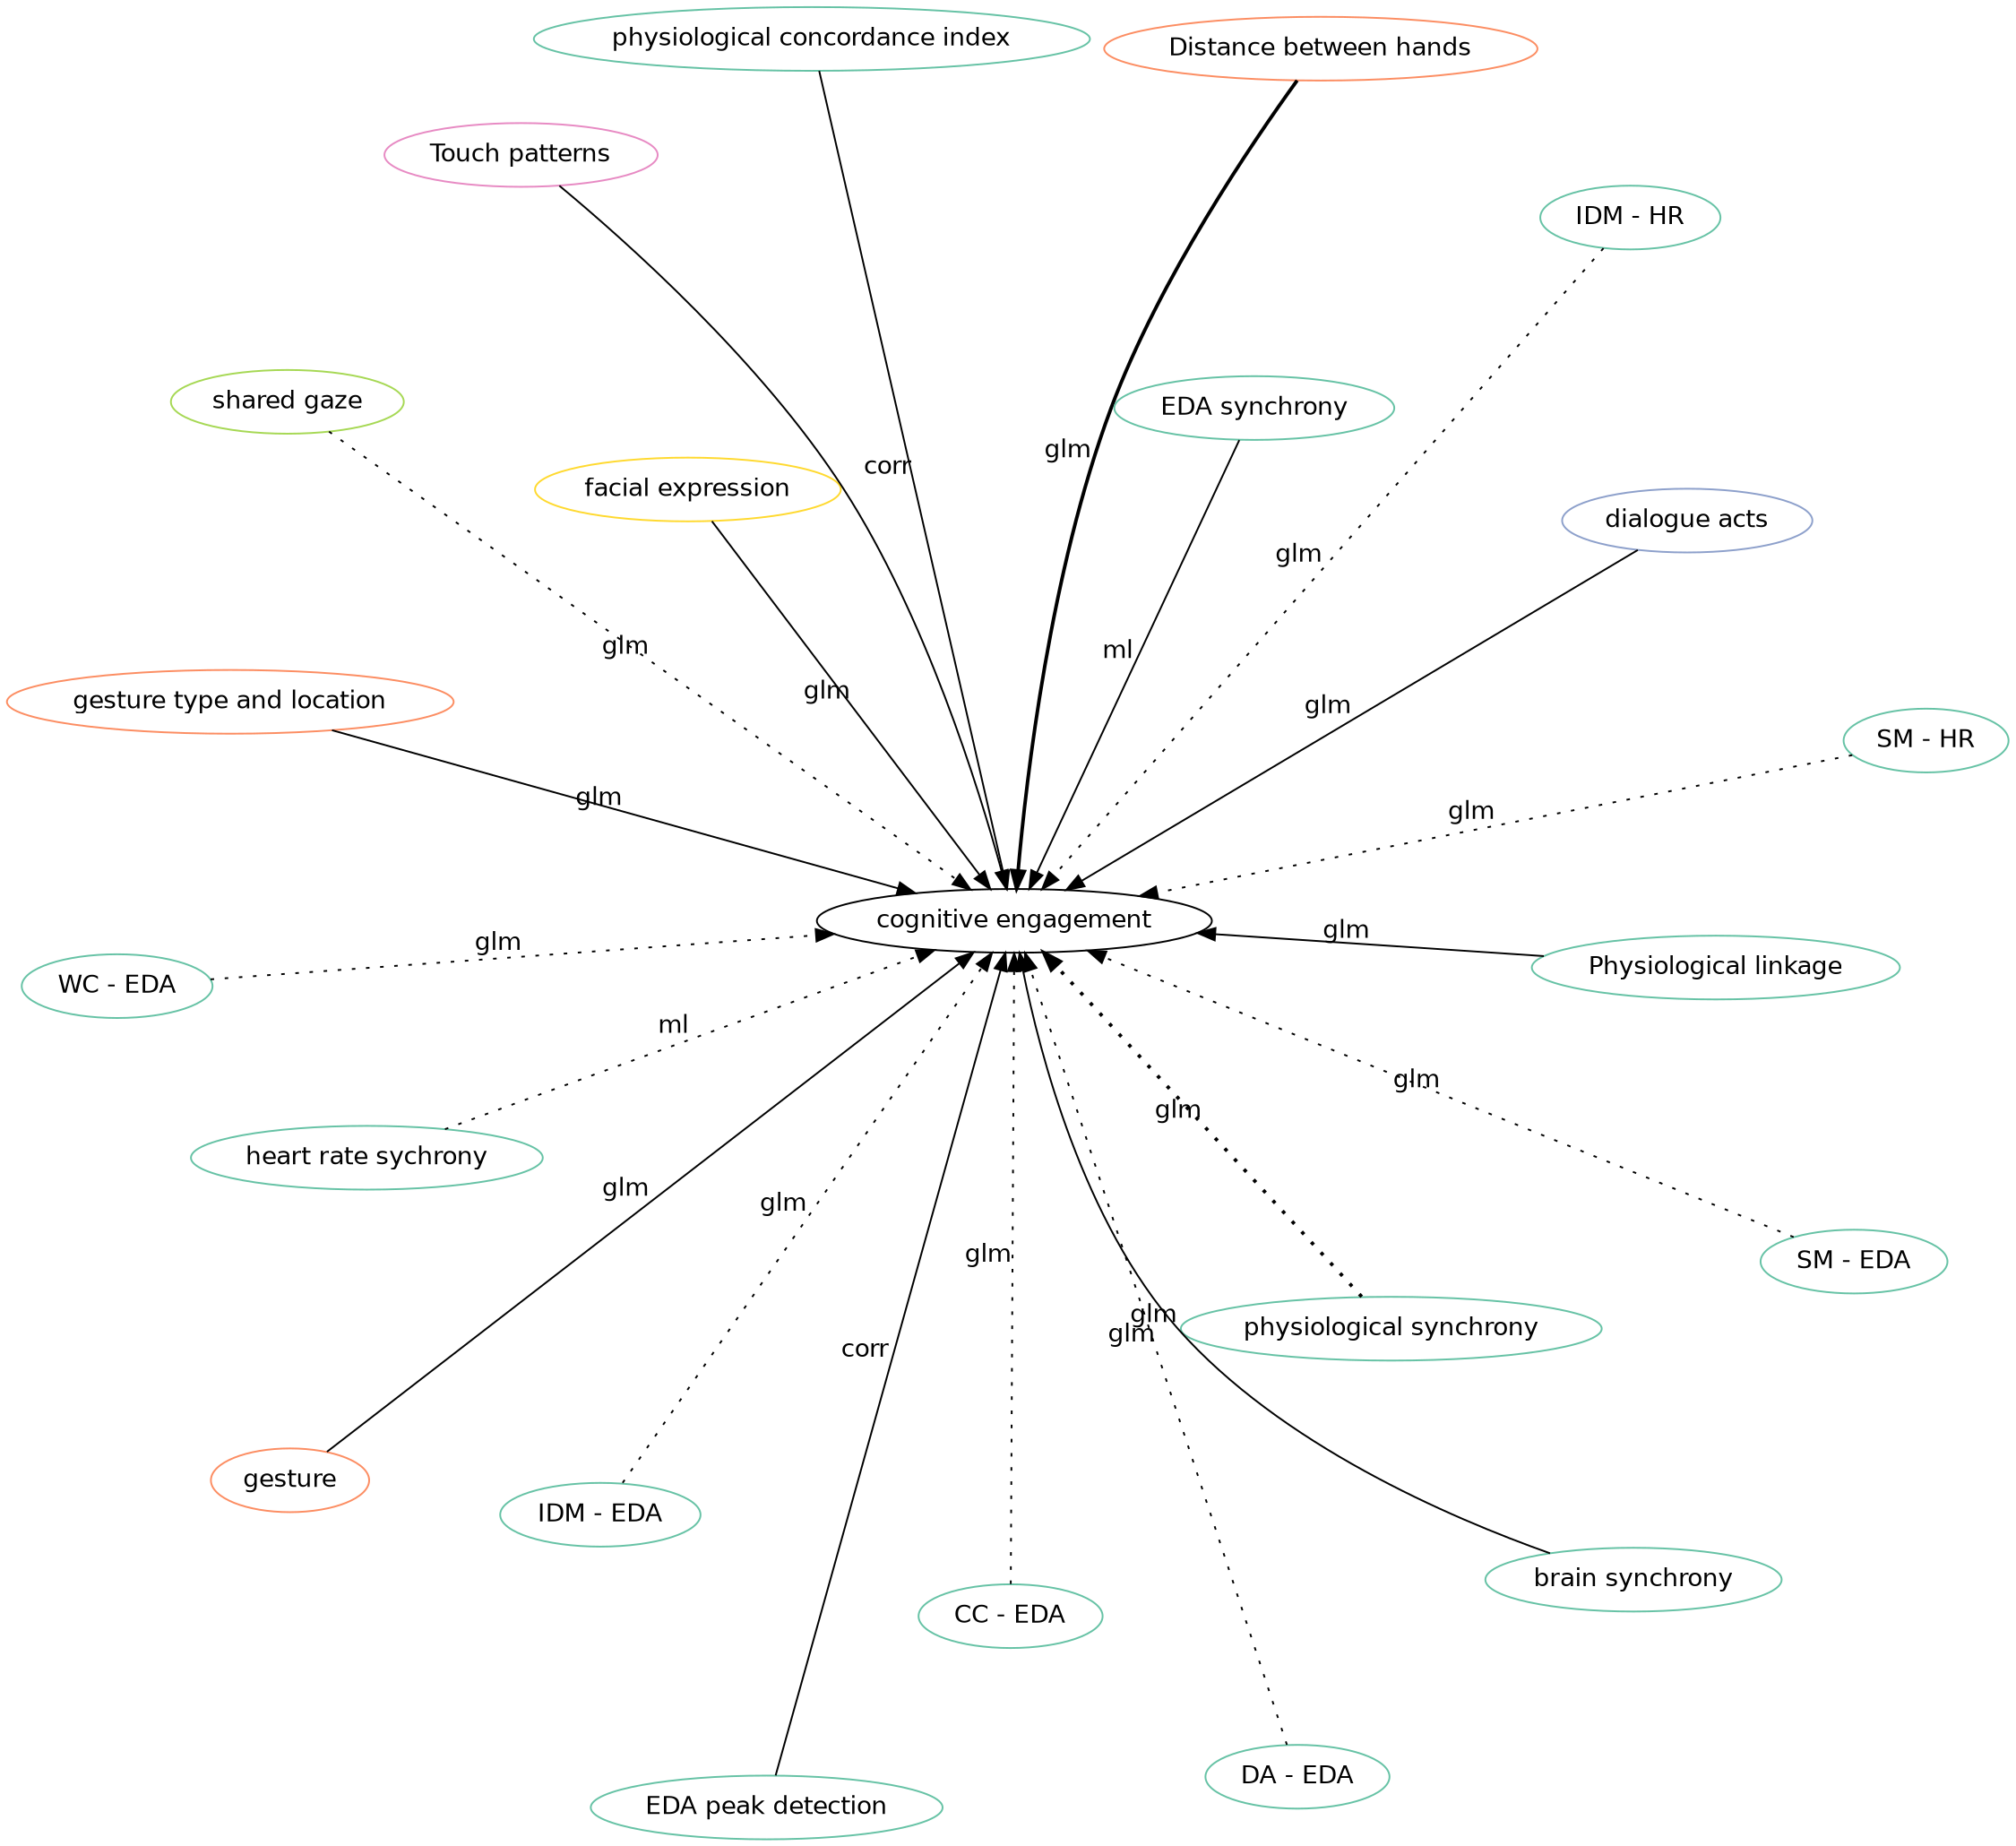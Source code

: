 digraph world {
        size="15,15";
        layout=neato
        graph [fontname = "helvetica"];
        node [fontname = "helvetica", colorscheme=set28];
        edge [fontname = "helvetica", colorscheme=set28];

	"cognitive engagement" [href="index.svg"];
	"Physiological linkage" [href="https://scholar.google.com/scholar?hl=en&q=Physiological%20Linkage%20of%20Dyadic%20Gaming%20Experience" target="_blank" , color="1"];
	"EDA peak detection" [href="https://scholar.google.com/scholar?hl=en&q=Are%20we%20together%20or%20not?%20The%20temporal%20interplay%20of%20monitoring,%20physiological%20arousal%20and%20physiological%20synchrony%20during%20a%20collaborative%20exam" target="_blank" , color="1"];
	"physiological concordance index" [href="https://scholar.google.com/scholar?hl=en&q=Are%20we%20together%20or%20not?%20The%20temporal%20interplay%20of%20monitoring,%20physiological%20arousal%20and%20physiological%20synchrony%20during%20a%20collaborative%20exam" target="_blank" , color="1"];
	"dialogue acts" [href="https://scholar.google.com/scholar?hl=en&q=The%20Additive%20Value%20of%20Multimodal%20Features%20for%20Predicting%20Engagement,%20Frustration,%20and%20Learning%20during%20Tutoring" target="_blank" , color="3"];
	"facial expression" [href="https://scholar.google.com/scholar?hl=en&q=The%20Additive%20Value%20of%20Multimodal%20Features%20for%20Predicting%20Engagement,%20Frustration,%20and%20Learning%20during%20Tutoring" target="_blank" , color="6"];
	"gesture" [href="https://scholar.google.com/scholar?hl=en&q=The%20Additive%20Value%20of%20Multimodal%20Features%20for%20Predicting%20Engagement,%20Frustration,%20and%20Learning%20during%20Tutoring" target="_blank" , color="2"];
	"SM - EDA" [href="https://scholar.google.com/scholar?hl=en&q=Shared%20Experiences%20of%20Technology%20and%20Trust:%20An%20Experimental%20Study%20of%20Physiological%20Compliance%20Between%20Active%20and%20Passive%20Users%20in%20Technology-Mediated%20Collaborative%20Encounters" target="_blank" , color="1"];
	"IDM - EDA" [href="https://scholar.google.com/scholar?hl=en&q=Shared%20Experiences%20of%20Technology%20and%20Trust:%20An%20Experimental%20Study%20of%20Physiological%20Compliance%20Between%20Active%20and%20Passive%20Users%20in%20Technology-Mediated%20Collaborative%20Encounters" target="_blank" , color="1"];
	"DA - EDA" [href="https://scholar.google.com/scholar?hl=en&q=Shared%20Experiences%20of%20Technology%20and%20Trust:%20An%20Experimental%20Study%20of%20Physiological%20Compliance%20Between%20Active%20and%20Passive%20Users%20in%20Technology-Mediated%20Collaborative%20Encounters" target="_blank" , color="1"];
	"CC - EDA" [href="https://scholar.google.com/scholar?hl=en&q=Shared%20Experiences%20of%20Technology%20and%20Trust:%20An%20Experimental%20Study%20of%20Physiological%20Compliance%20Between%20Active%20and%20Passive%20Users%20in%20Technology-Mediated%20Collaborative%20Encounters" target="_blank" , color="1"];
	"WC - EDA" [href="https://scholar.google.com/scholar?hl=en&q=Shared%20Experiences%20of%20Technology%20and%20Trust:%20An%20Experimental%20Study%20of%20Physiological%20Compliance%20Between%20Active%20and%20Passive%20Users%20in%20Technology-Mediated%20Collaborative%20Encounters" target="_blank" , color="1"];
	"SM - HR" [href="https://scholar.google.com/scholar?hl=en&q=Shared%20Experiences%20of%20Technology%20and%20Trust:%20An%20Experimental%20Study%20of%20Physiological%20Compliance%20Between%20Active%20and%20Passive%20Users%20in%20Technology-Mediated%20Collaborative%20Encounters" target="_blank" , color="1"];
	"IDM - HR" [href="https://scholar.google.com/scholar?hl=en&q=Shared%20Experiences%20of%20Technology%20and%20Trust:%20An%20Experimental%20Study%20of%20Physiological%20Compliance%20Between%20Active%20and%20Passive%20Users%20in%20Technology-Mediated%20Collaborative%20Encounters" target="_blank" , color="1"];
	"Distance between hands" [href="https://scholar.google.com/scholar?hl=en&q=Using%20Multimodal%20Learning%20Analytics%20to%20Identify%20Aspects%20of%20Collaboration%20in%20Project-Based%20Learning" target="_blank" , color="2"];
	"physiological synchrony" [href="https://scholar.google.com/scholar?hl=en&q=What%20does%20physiological%20synchrony%20reveal%20about%20metacognitive%20experiences%20and%20group%20performance?" target="_blank" , color="1"];
	"physiological synchrony" [href="https://scholar.google.com/scholar?hl=en&q=What%20does%20physiological%20synchrony%20reveal%20about%20metacognitive%20experiences%20and%20group%20performance?" target="_blank" , color="1"];
	"brain synchrony" [href="https://scholar.google.com/scholar?hl=en&q=Brain-to-Brain%20Synchrony%20Tracks%20Real-World%20Dynamic%20Group%20Interactions%20in%20the%20Classroom" target="_blank" , color="1"];
	"shared gaze" [href="https://scholar.google.com/scholar?hl=en&q=Effects%20of%20Shared%20Gaze%20on%20Audio-%20Versus%20Text-Based%20Remote%20Collaborations" target="_blank" , color="5"];
	"gesture type and location" [href="https://scholar.google.com/scholar?hl=en&q=Improving%20Visibility%20of%20Remote%20Gestures%20in%20Distributed%20Tabletop%20Collaboration" target="_blank" , color="2"];
	"Distance between hands" [href="https://scholar.google.com/scholar?hl=en&q=Using%20Multimodal%20Learning%20Analytics%20to%20Identify%20Aspects%20of%20Collaboration%20in%20Project-Based%20Learning" target="_blank" , color="2"];
	"Touch patterns" [href="https://scholar.google.com/scholar?hl=en&q=Modeling%20Collaboration%20Patterns%20on%20an%20Interactive%20Tabletop%20in%20a%20Classroom%20Setting" target="_blank" , color="4"];
	"EDA synchrony" [href="https://scholar.google.com/scholar?hl=en&q=Predicting%20Collaborative%20Learning%20Quality%20through%20Physiological%20Synchrony%20Recorded%20by%20Wearable%20Biosensors" target="_blank" , color="1"];
	"heart rate sychrony" [href="https://scholar.google.com/scholar?hl=en&q=Predicting%20Collaborative%20Learning%20Quality%20through%20Physiological%20Synchrony%20Recorded%20by%20Wearable%20Biosensors" target="_blank" , color="1"];
	"Physiological linkage" -> "cognitive engagement" [label="glm", labeltooltip=1, style="solid", penwidth=1];
	"EDA peak detection" -> "cognitive engagement" [label="corr", labeltooltip=1, style="solid", penwidth=1];
	"physiological concordance index" -> "cognitive engagement" [label="corr", labeltooltip=1, style="solid", penwidth=1];
	"dialogue acts" -> "cognitive engagement" [label="glm", labeltooltip=1, style="solid", penwidth=1];
	"facial expression" -> "cognitive engagement" [label="glm", labeltooltip=1, style="solid", penwidth=1];
	"gesture" -> "cognitive engagement" [label="glm", labeltooltip=1, style="solid", penwidth=1];
	"SM - EDA" -> "cognitive engagement" [label="glm", labeltooltip=1, style="dotted", penwidth=1];
	"IDM - EDA" -> "cognitive engagement" [label="glm", labeltooltip=1, style="dotted", penwidth=1];
	"DA - EDA" -> "cognitive engagement" [label="glm", labeltooltip=1, style="dotted", penwidth=1];
	"CC - EDA" -> "cognitive engagement" [label="glm", labeltooltip=1, style="dotted", penwidth=1];
	"WC - EDA" -> "cognitive engagement" [label="glm", labeltooltip=1, style="dotted", penwidth=1];
	"SM - HR" -> "cognitive engagement" [label="glm", labeltooltip=1, style="dotted", penwidth=1];
	"IDM - HR" -> "cognitive engagement" [label="glm", labeltooltip=1, style="dotted", penwidth=1];
	"Distance between hands" -> "cognitive engagement" [label="glm", labeltooltip=2, style="solid", penwidth=2];
	"physiological synchrony" -> "cognitive engagement" [label="glm", labeltooltip=2, style="dotted", penwidth=2];
	"brain synchrony" -> "cognitive engagement" [label="glm", labeltooltip=1, style="solid", penwidth=1];
	"shared gaze" -> "cognitive engagement" [label="glm", labeltooltip=1, style="dotted", penwidth=1];
	"gesture type and location" -> "cognitive engagement" [label="glm", labeltooltip=1, style="solid", penwidth=1];
	"Touch patterns" -> "cognitive engagement" [label="", labeltooltip=1, style="solid", penwidth=1];
	"EDA synchrony" -> "cognitive engagement" [label="ml", labeltooltip=1, style="solid", penwidth=1];
	"heart rate sychrony" -> "cognitive engagement" [label="ml", labeltooltip=1, style="dotted", penwidth=1];

 overlap=false 
 splines = true; 


}